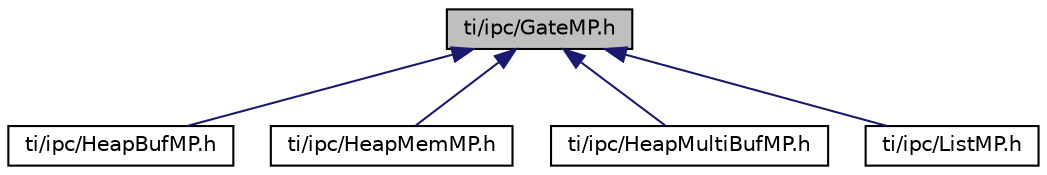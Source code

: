 digraph "ti/ipc/GateMP.h"
{
  edge [fontname="Helvetica",fontsize="10",labelfontname="Helvetica",labelfontsize="10"];
  node [fontname="Helvetica",fontsize="10",shape=record];
  Node1 [label="ti/ipc/GateMP.h",height=0.2,width=0.4,color="black", fillcolor="grey75", style="filled", fontcolor="black"];
  Node1 -> Node2 [dir="back",color="midnightblue",fontsize="10",style="solid",fontname="Helvetica"];
  Node2 [label="ti/ipc/HeapBufMP.h",height=0.2,width=0.4,color="black", fillcolor="white", style="filled",URL="$_heap_buf_m_p_8h.html",tooltip="Multi-processor fixed-size buffer heap implementation. "];
  Node1 -> Node3 [dir="back",color="midnightblue",fontsize="10",style="solid",fontname="Helvetica"];
  Node3 [label="ti/ipc/HeapMemMP.h",height=0.2,width=0.4,color="black", fillcolor="white", style="filled",URL="$_heap_mem_m_p_8h.html",tooltip="Multi-processor variable size buffer heap implementation. "];
  Node1 -> Node4 [dir="back",color="midnightblue",fontsize="10",style="solid",fontname="Helvetica"];
  Node4 [label="ti/ipc/HeapMultiBufMP.h",height=0.2,width=0.4,color="black", fillcolor="white", style="filled",URL="$_heap_multi_buf_m_p_8h.html",tooltip="Multiple fixed size buffer heap implementation. "];
  Node1 -> Node5 [dir="back",color="midnightblue",fontsize="10",style="solid",fontname="Helvetica"];
  Node5 [label="ti/ipc/ListMP.h",height=0.2,width=0.4,color="black", fillcolor="white", style="filled",URL="$_list_m_p_8h.html",tooltip="Multiple processor shared memory list. "];
}
